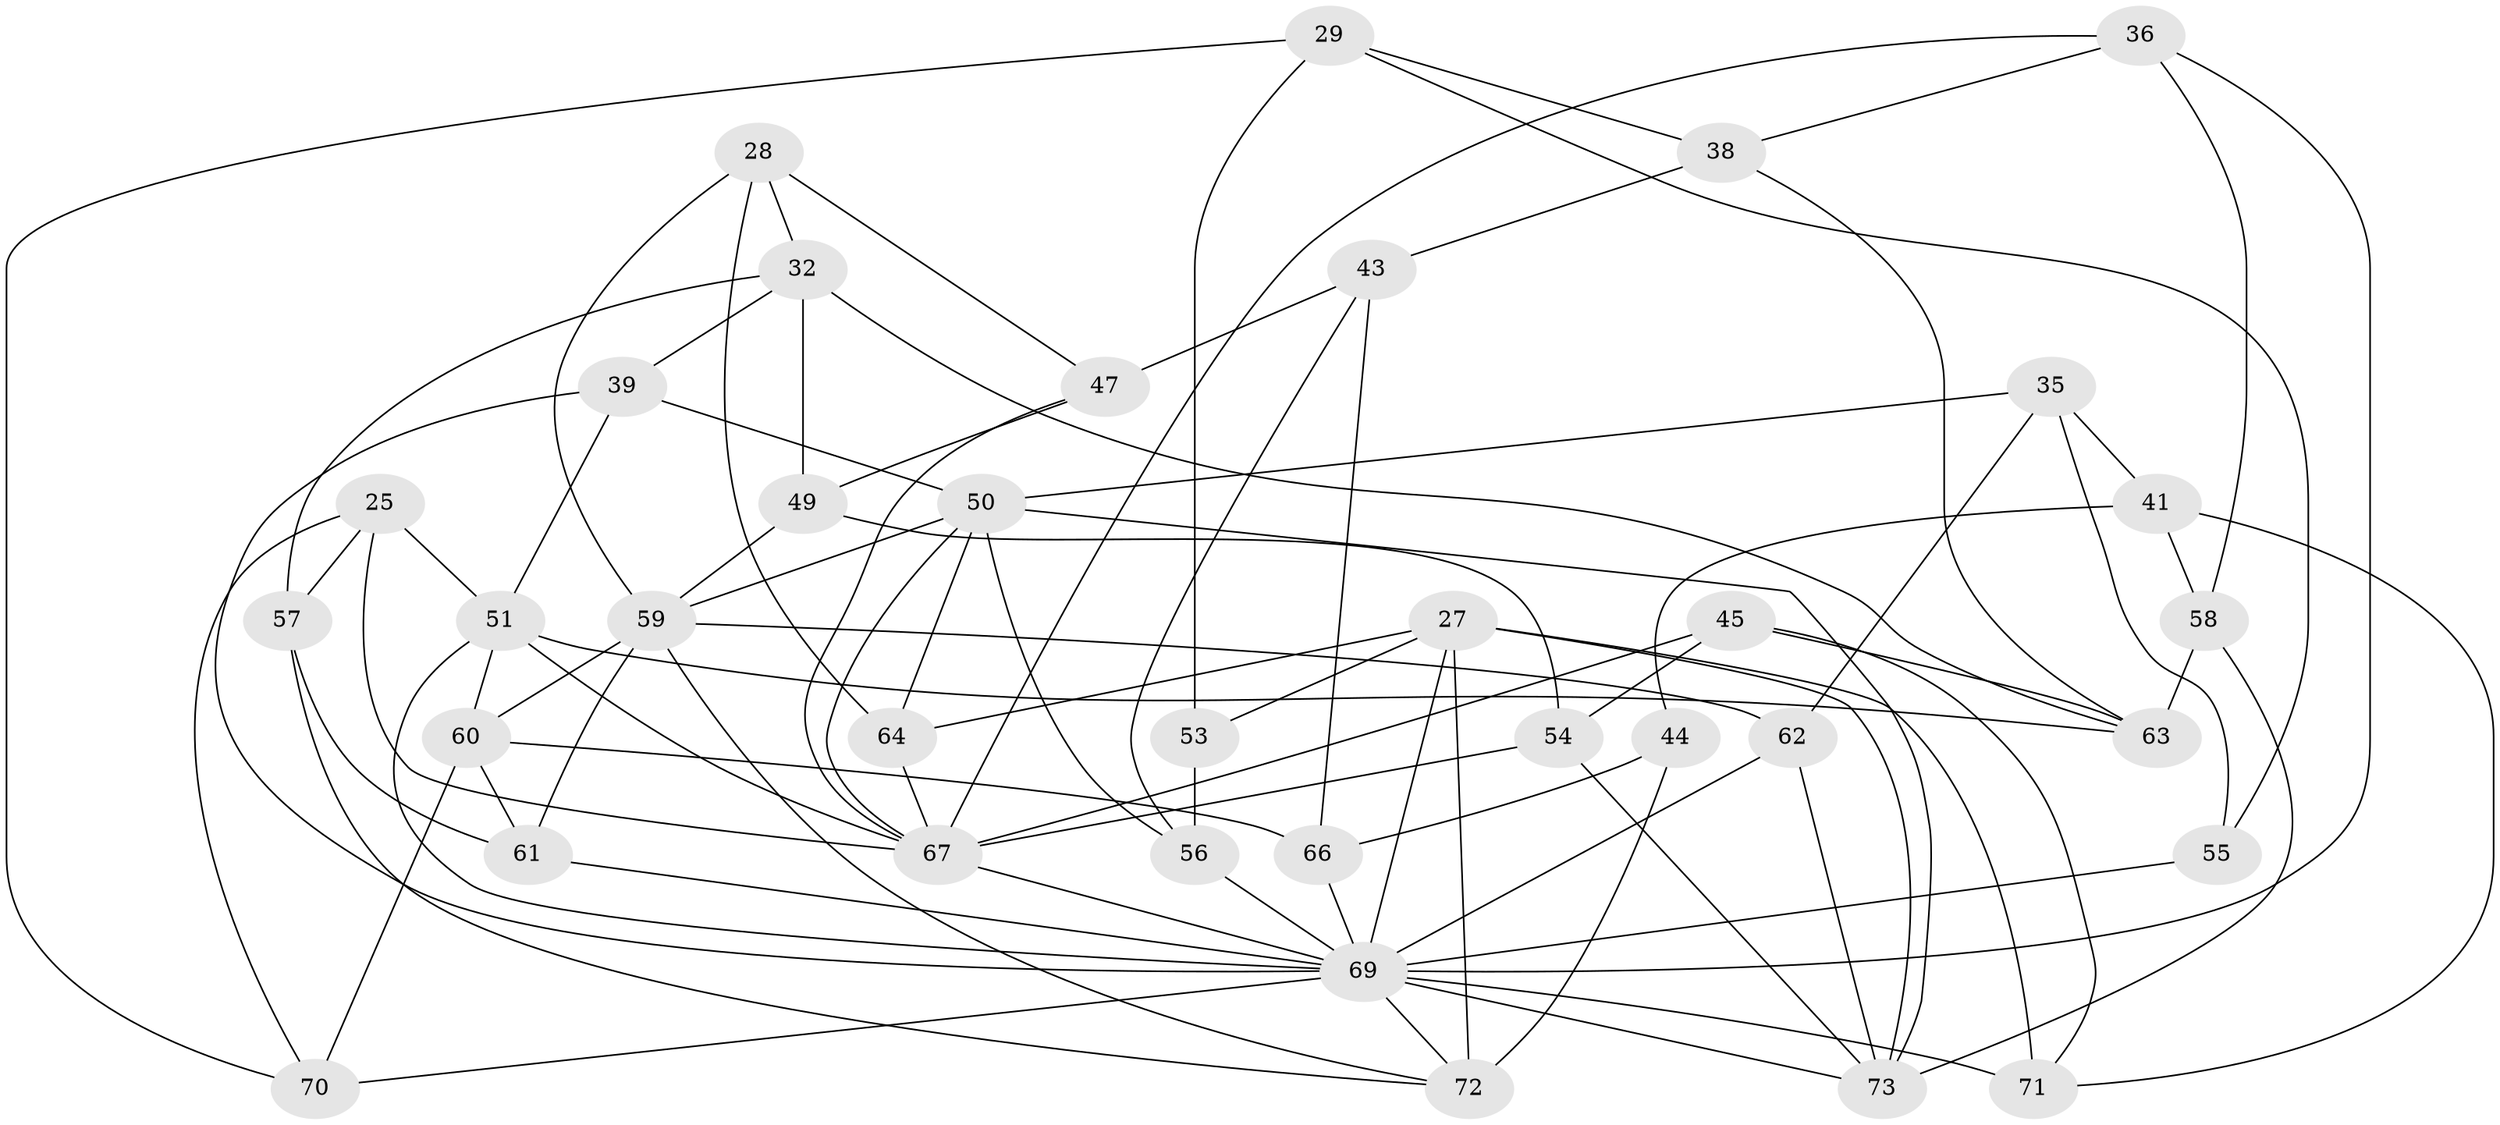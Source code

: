 // original degree distribution, {4: 1.0}
// Generated by graph-tools (version 1.1) at 2025/57/03/09/25 04:57:19]
// undirected, 36 vertices, 86 edges
graph export_dot {
graph [start="1"]
  node [color=gray90,style=filled];
  25;
  27 [super="+22"];
  28;
  29;
  32 [super="+15"];
  35;
  36;
  38;
  39 [super="+37"];
  41;
  43;
  44;
  45;
  47;
  49;
  50 [super="+30"];
  51 [super="+33"];
  53;
  54;
  55;
  56 [super="+24"];
  57;
  58;
  59 [super="+40"];
  60 [super="+23"];
  61 [super="+26"];
  62 [super="+42+52"];
  63 [super="+18"];
  64;
  66;
  67 [super="+16+46+34"];
  69 [super="+6+8+65"];
  70 [super="+68"];
  71 [super="+10"];
  72 [super="+20"];
  73 [super="+1+12"];
  25 -- 51;
  25 -- 57;
  25 -- 70;
  25 -- 67;
  27 -- 64;
  27 -- 53;
  27 -- 69 [weight=2];
  27 -- 71;
  27 -- 72;
  27 -- 73 [weight=2];
  28 -- 64;
  28 -- 47;
  28 -- 59;
  28 -- 32;
  29 -- 53;
  29 -- 38;
  29 -- 70;
  29 -- 55;
  32 -- 49;
  32 -- 39;
  32 -- 57;
  32 -- 63 [weight=2];
  35 -- 55;
  35 -- 41;
  35 -- 50;
  35 -- 62;
  36 -- 58;
  36 -- 38;
  36 -- 69;
  36 -- 67;
  38 -- 43;
  38 -- 63;
  39 -- 51 [weight=2];
  39 -- 50 [weight=2];
  39 -- 69;
  41 -- 44;
  41 -- 58;
  41 -- 71;
  43 -- 47;
  43 -- 66;
  43 -- 56;
  44 -- 66;
  44 -- 72 [weight=2];
  45 -- 63;
  45 -- 71;
  45 -- 54;
  45 -- 67;
  47 -- 49;
  47 -- 67;
  49 -- 54;
  49 -- 59;
  50 -- 59 [weight=2];
  50 -- 73 [weight=2];
  50 -- 64;
  50 -- 56;
  50 -- 67;
  51 -- 69 [weight=2];
  51 -- 63;
  51 -- 60;
  51 -- 67;
  53 -- 56 [weight=2];
  54 -- 73;
  54 -- 67;
  55 -- 69 [weight=2];
  56 -- 69 [weight=2];
  57 -- 61;
  57 -- 72;
  58 -- 63;
  58 -- 73;
  59 -- 62 [weight=4];
  59 -- 72;
  59 -- 60;
  59 -- 61 [weight=2];
  60 -- 70 [weight=2];
  60 -- 66;
  60 -- 61;
  61 -- 69 [weight=2];
  62 -- 73;
  62 -- 69 [weight=2];
  64 -- 67;
  66 -- 69;
  67 -- 69 [weight=2];
  69 -- 72;
  69 -- 71 [weight=3];
  69 -- 70 [weight=2];
  69 -- 73;
}
